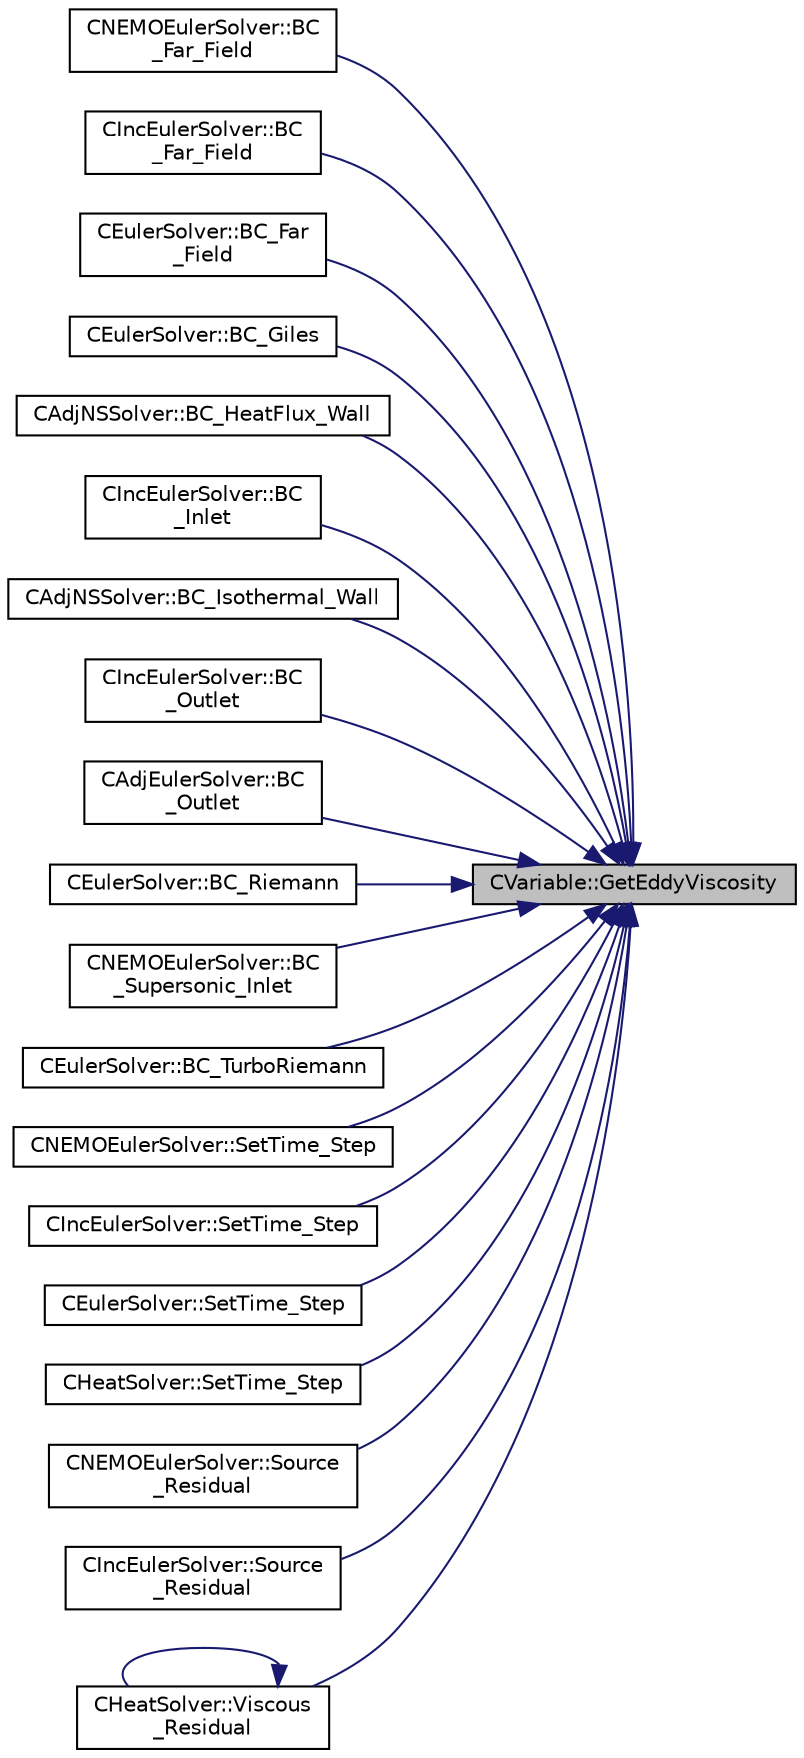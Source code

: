 digraph "CVariable::GetEddyViscosity"
{
 // LATEX_PDF_SIZE
  edge [fontname="Helvetica",fontsize="10",labelfontname="Helvetica",labelfontsize="10"];
  node [fontname="Helvetica",fontsize="10",shape=record];
  rankdir="RL";
  Node1 [label="CVariable::GetEddyViscosity",height=0.2,width=0.4,color="black", fillcolor="grey75", style="filled", fontcolor="black",tooltip="A virtual member."];
  Node1 -> Node2 [dir="back",color="midnightblue",fontsize="10",style="solid",fontname="Helvetica"];
  Node2 [label="CNEMOEulerSolver::BC\l_Far_Field",height=0.2,width=0.4,color="black", fillcolor="white", style="filled",URL="$classCNEMOEulerSolver.html#af35c1b20663aa6051487296077034f05",tooltip="Impose the far-field boundary condition using characteristics."];
  Node1 -> Node3 [dir="back",color="midnightblue",fontsize="10",style="solid",fontname="Helvetica"];
  Node3 [label="CIncEulerSolver::BC\l_Far_Field",height=0.2,width=0.4,color="black", fillcolor="white", style="filled",URL="$classCIncEulerSolver.html#a4344a93831dc3f6fd2830cbe8e0c1e3b",tooltip="Impose the far-field boundary condition using characteristics."];
  Node1 -> Node4 [dir="back",color="midnightblue",fontsize="10",style="solid",fontname="Helvetica"];
  Node4 [label="CEulerSolver::BC_Far\l_Field",height=0.2,width=0.4,color="black", fillcolor="white", style="filled",URL="$classCEulerSolver.html#a11facef76cf89c53ed82c54895c057a9",tooltip="Impose the far-field boundary condition using characteristics."];
  Node1 -> Node5 [dir="back",color="midnightblue",fontsize="10",style="solid",fontname="Helvetica"];
  Node5 [label="CEulerSolver::BC_Giles",height=0.2,width=0.4,color="black", fillcolor="white", style="filled",URL="$classCEulerSolver.html#a40fad0a57e8dcba8a8f4d4fa8eab02f0",tooltip="Impose the boundary condition using characteristic recostruction."];
  Node1 -> Node6 [dir="back",color="midnightblue",fontsize="10",style="solid",fontname="Helvetica"];
  Node6 [label="CAdjNSSolver::BC_HeatFlux_Wall",height=0.2,width=0.4,color="black", fillcolor="white", style="filled",URL="$classCAdjNSSolver.html#aac064a699355df483ca48c40e7c50675",tooltip="Impose via the residual or brute force the Navier-Stokes adjoint boundary condition (heat flux)."];
  Node1 -> Node7 [dir="back",color="midnightblue",fontsize="10",style="solid",fontname="Helvetica"];
  Node7 [label="CIncEulerSolver::BC\l_Inlet",height=0.2,width=0.4,color="black", fillcolor="white", style="filled",URL="$classCIncEulerSolver.html#ac0b00dbc68bbd80aa48f6249c6ea5c38",tooltip="Impose a subsonic inlet boundary condition."];
  Node1 -> Node8 [dir="back",color="midnightblue",fontsize="10",style="solid",fontname="Helvetica"];
  Node8 [label="CAdjNSSolver::BC_Isothermal_Wall",height=0.2,width=0.4,color="black", fillcolor="white", style="filled",URL="$classCAdjNSSolver.html#a159875229feba5b14c433990e5a89d60",tooltip="Impose via the residual or brute force the Navier-Stokes adjoint boundary condition (heat flux)."];
  Node1 -> Node9 [dir="back",color="midnightblue",fontsize="10",style="solid",fontname="Helvetica"];
  Node9 [label="CIncEulerSolver::BC\l_Outlet",height=0.2,width=0.4,color="black", fillcolor="white", style="filled",URL="$classCIncEulerSolver.html#afc1e6b64c1d323261468e1aa04b110ad",tooltip="Impose the outlet boundary condition."];
  Node1 -> Node10 [dir="back",color="midnightblue",fontsize="10",style="solid",fontname="Helvetica"];
  Node10 [label="CAdjEulerSolver::BC\l_Outlet",height=0.2,width=0.4,color="black", fillcolor="white", style="filled",URL="$classCAdjEulerSolver.html#a606732a2540893587de80506c5d0ac70",tooltip="Impose the outlet boundary condition."];
  Node1 -> Node11 [dir="back",color="midnightblue",fontsize="10",style="solid",fontname="Helvetica"];
  Node11 [label="CEulerSolver::BC_Riemann",height=0.2,width=0.4,color="black", fillcolor="white", style="filled",URL="$classCEulerSolver.html#a4ad4a65b3fc5a51b1561436736f7f7ca",tooltip="Impose the boundary condition using characteristic recostruction."];
  Node1 -> Node12 [dir="back",color="midnightblue",fontsize="10",style="solid",fontname="Helvetica"];
  Node12 [label="CNEMOEulerSolver::BC\l_Supersonic_Inlet",height=0.2,width=0.4,color="black", fillcolor="white", style="filled",URL="$classCNEMOEulerSolver.html#a1448f7a4a713ada22016532249a56a95",tooltip="Impose a supersonic inlet boundary condition."];
  Node1 -> Node13 [dir="back",color="midnightblue",fontsize="10",style="solid",fontname="Helvetica"];
  Node13 [label="CEulerSolver::BC_TurboRiemann",height=0.2,width=0.4,color="black", fillcolor="white", style="filled",URL="$classCEulerSolver.html#a8e036f2dff1d945d814c93a74159a3cc",tooltip="Impose the boundary condition using characteristic recostruction."];
  Node1 -> Node14 [dir="back",color="midnightblue",fontsize="10",style="solid",fontname="Helvetica"];
  Node14 [label="CNEMOEulerSolver::SetTime_Step",height=0.2,width=0.4,color="black", fillcolor="white", style="filled",URL="$classCNEMOEulerSolver.html#a2c43958aea35df86bce9cdaf1461232c",tooltip="Compute the time step for solving the Euler equations."];
  Node1 -> Node15 [dir="back",color="midnightblue",fontsize="10",style="solid",fontname="Helvetica"];
  Node15 [label="CIncEulerSolver::SetTime_Step",height=0.2,width=0.4,color="black", fillcolor="white", style="filled",URL="$classCIncEulerSolver.html#a3a189e3a7ac9965d97cc4e0143e729e3",tooltip="Compute the time step for solving the Euler equations."];
  Node1 -> Node16 [dir="back",color="midnightblue",fontsize="10",style="solid",fontname="Helvetica"];
  Node16 [label="CEulerSolver::SetTime_Step",height=0.2,width=0.4,color="black", fillcolor="white", style="filled",URL="$classCEulerSolver.html#a8b5cd9b0e0e01824888f647dcfbf6988",tooltip="Compute the time step for solving the Euler equations."];
  Node1 -> Node17 [dir="back",color="midnightblue",fontsize="10",style="solid",fontname="Helvetica"];
  Node17 [label="CHeatSolver::SetTime_Step",height=0.2,width=0.4,color="black", fillcolor="white", style="filled",URL="$classCHeatSolver.html#a46a94222146629b60daac7226d0099c0",tooltip="A virtual member."];
  Node1 -> Node18 [dir="back",color="midnightblue",fontsize="10",style="solid",fontname="Helvetica"];
  Node18 [label="CNEMOEulerSolver::Source\l_Residual",height=0.2,width=0.4,color="black", fillcolor="white", style="filled",URL="$classCNEMOEulerSolver.html#a0758ca67e16c9f1f0f8fe5c8ec661cf7",tooltip="Source term integration."];
  Node1 -> Node19 [dir="back",color="midnightblue",fontsize="10",style="solid",fontname="Helvetica"];
  Node19 [label="CIncEulerSolver::Source\l_Residual",height=0.2,width=0.4,color="black", fillcolor="white", style="filled",URL="$classCIncEulerSolver.html#a5f9ced3a85731749b16d6f1bac9460f6",tooltip="Source term integration."];
  Node1 -> Node20 [dir="back",color="midnightblue",fontsize="10",style="solid",fontname="Helvetica"];
  Node20 [label="CHeatSolver::Viscous\l_Residual",height=0.2,width=0.4,color="black", fillcolor="white", style="filled",URL="$classCHeatSolver.html#a28c9bfdc4b9410d4a01ab373a69d7a5b",tooltip="Compute the viscous residuals for the turbulent equation."];
  Node20 -> Node20 [dir="back",color="midnightblue",fontsize="10",style="solid",fontname="Helvetica"];
}
